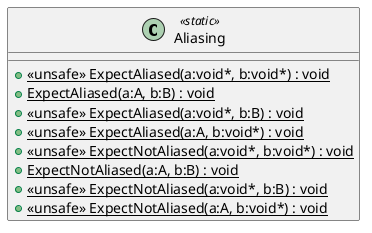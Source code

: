 @startuml
class Aliasing <<static>> {
    + {static} <<unsafe>> ExpectAliased(a:void*, b:void*) : void
    + {static} ExpectAliased(a:A, b:B) : void
    + {static} <<unsafe>> ExpectAliased(a:void*, b:B) : void
    + {static} <<unsafe>> ExpectAliased(a:A, b:void*) : void
    + {static} <<unsafe>> ExpectNotAliased(a:void*, b:void*) : void
    + {static} ExpectNotAliased(a:A, b:B) : void
    + {static} <<unsafe>> ExpectNotAliased(a:void*, b:B) : void
    + {static} <<unsafe>> ExpectNotAliased(a:A, b:void*) : void
}
@enduml
